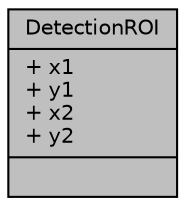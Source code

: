 digraph "DetectionROI"
{
 // LATEX_PDF_SIZE
  edge [fontname="Helvetica",fontsize="10",labelfontname="Helvetica",labelfontsize="10"];
  node [fontname="Helvetica",fontsize="10",shape=record];
  Node1 [label="{DetectionROI\n|+ x1\l+ y1\l+ x2\l+ y2\l|}",height=0.2,width=0.4,color="black", fillcolor="grey75", style="filled", fontcolor="black",tooltip="Struct for defining region of interests in the shape of rectangles to specify where the respective ob..."];
}
